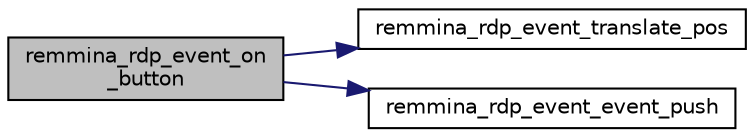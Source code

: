 digraph "remmina_rdp_event_on_button"
{
  edge [fontname="Helvetica",fontsize="10",labelfontname="Helvetica",labelfontsize="10"];
  node [fontname="Helvetica",fontsize="10",shape=record];
  rankdir="LR";
  Node292 [label="remmina_rdp_event_on\l_button",height=0.2,width=0.4,color="black", fillcolor="grey75", style="filled", fontcolor="black"];
  Node292 -> Node293 [color="midnightblue",fontsize="10",style="solid",fontname="Helvetica"];
  Node293 [label="remmina_rdp_event_translate_pos",height=0.2,width=0.4,color="black", fillcolor="white", style="filled",URL="$rdp__event_8c.html#afe3b6a9e7d9319bca7021ddd29d39332"];
  Node292 -> Node294 [color="midnightblue",fontsize="10",style="solid",fontname="Helvetica"];
  Node294 [label="remmina_rdp_event_event_push",height=0.2,width=0.4,color="black", fillcolor="white", style="filled",URL="$rdp__event_8c.html#ad446d6471bddba97f8bfcee8c51e4580"];
}
